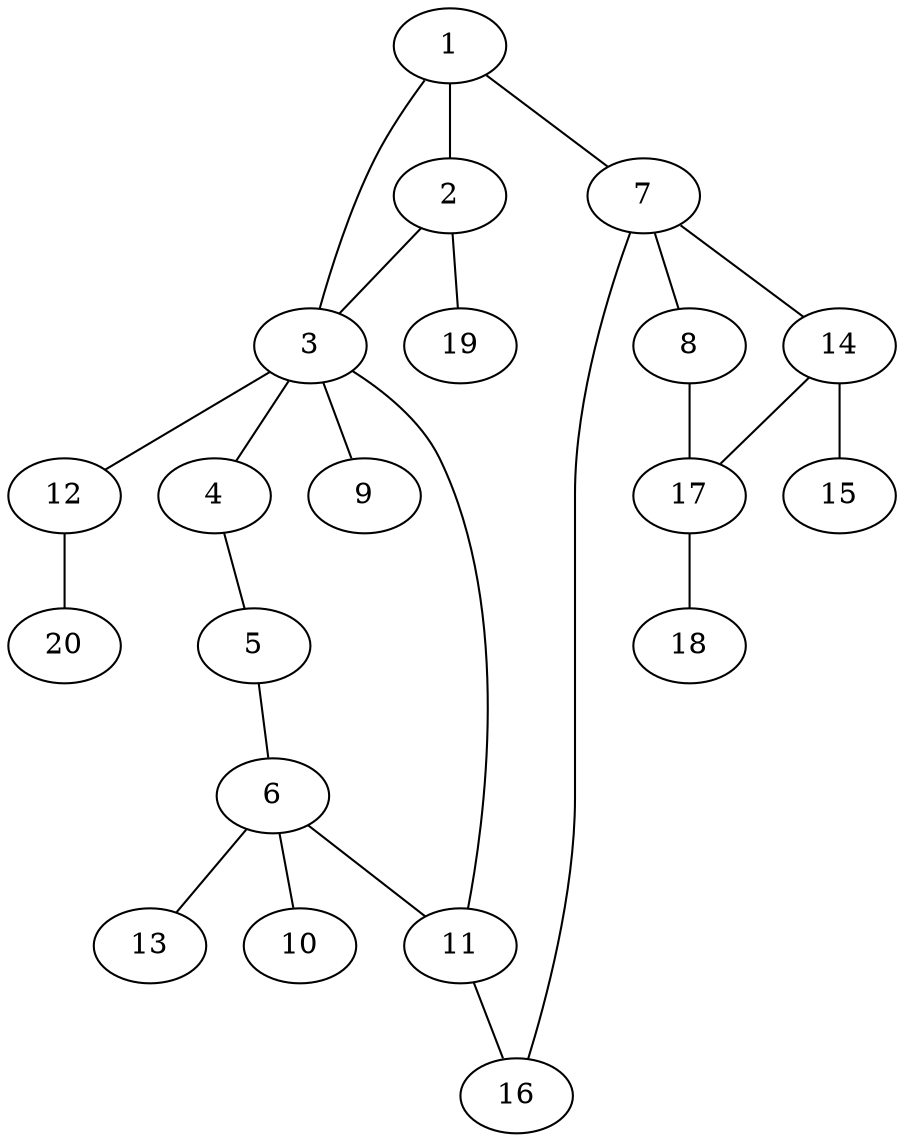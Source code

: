 graph graphname {1--2
1--3
1--7
2--3
2--19
3--4
3--9
3--11
3--12
4--5
5--6
6--10
6--11
6--13
7--8
7--14
7--16
8--17
11--16
12--20
14--15
14--17
17--18
}